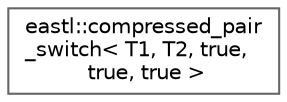 digraph "类继承关系图"
{
 // LATEX_PDF_SIZE
  bgcolor="transparent";
  edge [fontname=Helvetica,fontsize=10,labelfontname=Helvetica,labelfontsize=10];
  node [fontname=Helvetica,fontsize=10,shape=box,height=0.2,width=0.4];
  rankdir="LR";
  Node0 [id="Node000000",label="eastl::compressed_pair\l_switch\< T1, T2, true,\l true, true \>",height=0.2,width=0.4,color="grey40", fillcolor="white", style="filled",URL="$structeastl_1_1compressed__pair__switch_3_01_t1_00_01_t2_00_01true_00_01true_00_01true_01_4.html",tooltip=" "];
}
